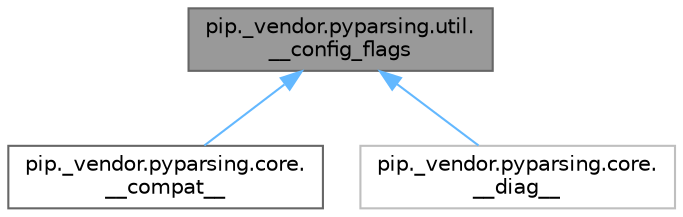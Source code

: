 digraph "pip._vendor.pyparsing.util.__config_flags"
{
 // LATEX_PDF_SIZE
  bgcolor="transparent";
  edge [fontname=Helvetica,fontsize=10,labelfontname=Helvetica,labelfontsize=10];
  node [fontname=Helvetica,fontsize=10,shape=box,height=0.2,width=0.4];
  Node1 [id="Node000001",label="pip._vendor.pyparsing.util.\l__config_flags",height=0.2,width=0.4,color="gray40", fillcolor="grey60", style="filled", fontcolor="black",tooltip=" "];
  Node1 -> Node2 [id="edge1_Node000001_Node000002",dir="back",color="steelblue1",style="solid",tooltip=" "];
  Node2 [id="Node000002",label="pip._vendor.pyparsing.core.\l__compat__",height=0.2,width=0.4,color="gray40", fillcolor="white", style="filled",URL="$d9/d92/classpip_1_1__vendor_1_1pyparsing_1_1core_1_1____compat____.html",tooltip=" "];
  Node1 -> Node3 [id="edge2_Node000001_Node000003",dir="back",color="steelblue1",style="solid",tooltip=" "];
  Node3 [id="Node000003",label="pip._vendor.pyparsing.core.\l__diag__",height=0.2,width=0.4,color="grey75", fillcolor="white", style="filled",URL="$d7/de8/classpip_1_1__vendor_1_1pyparsing_1_1core_1_1____diag____.html",tooltip=" "];
}
